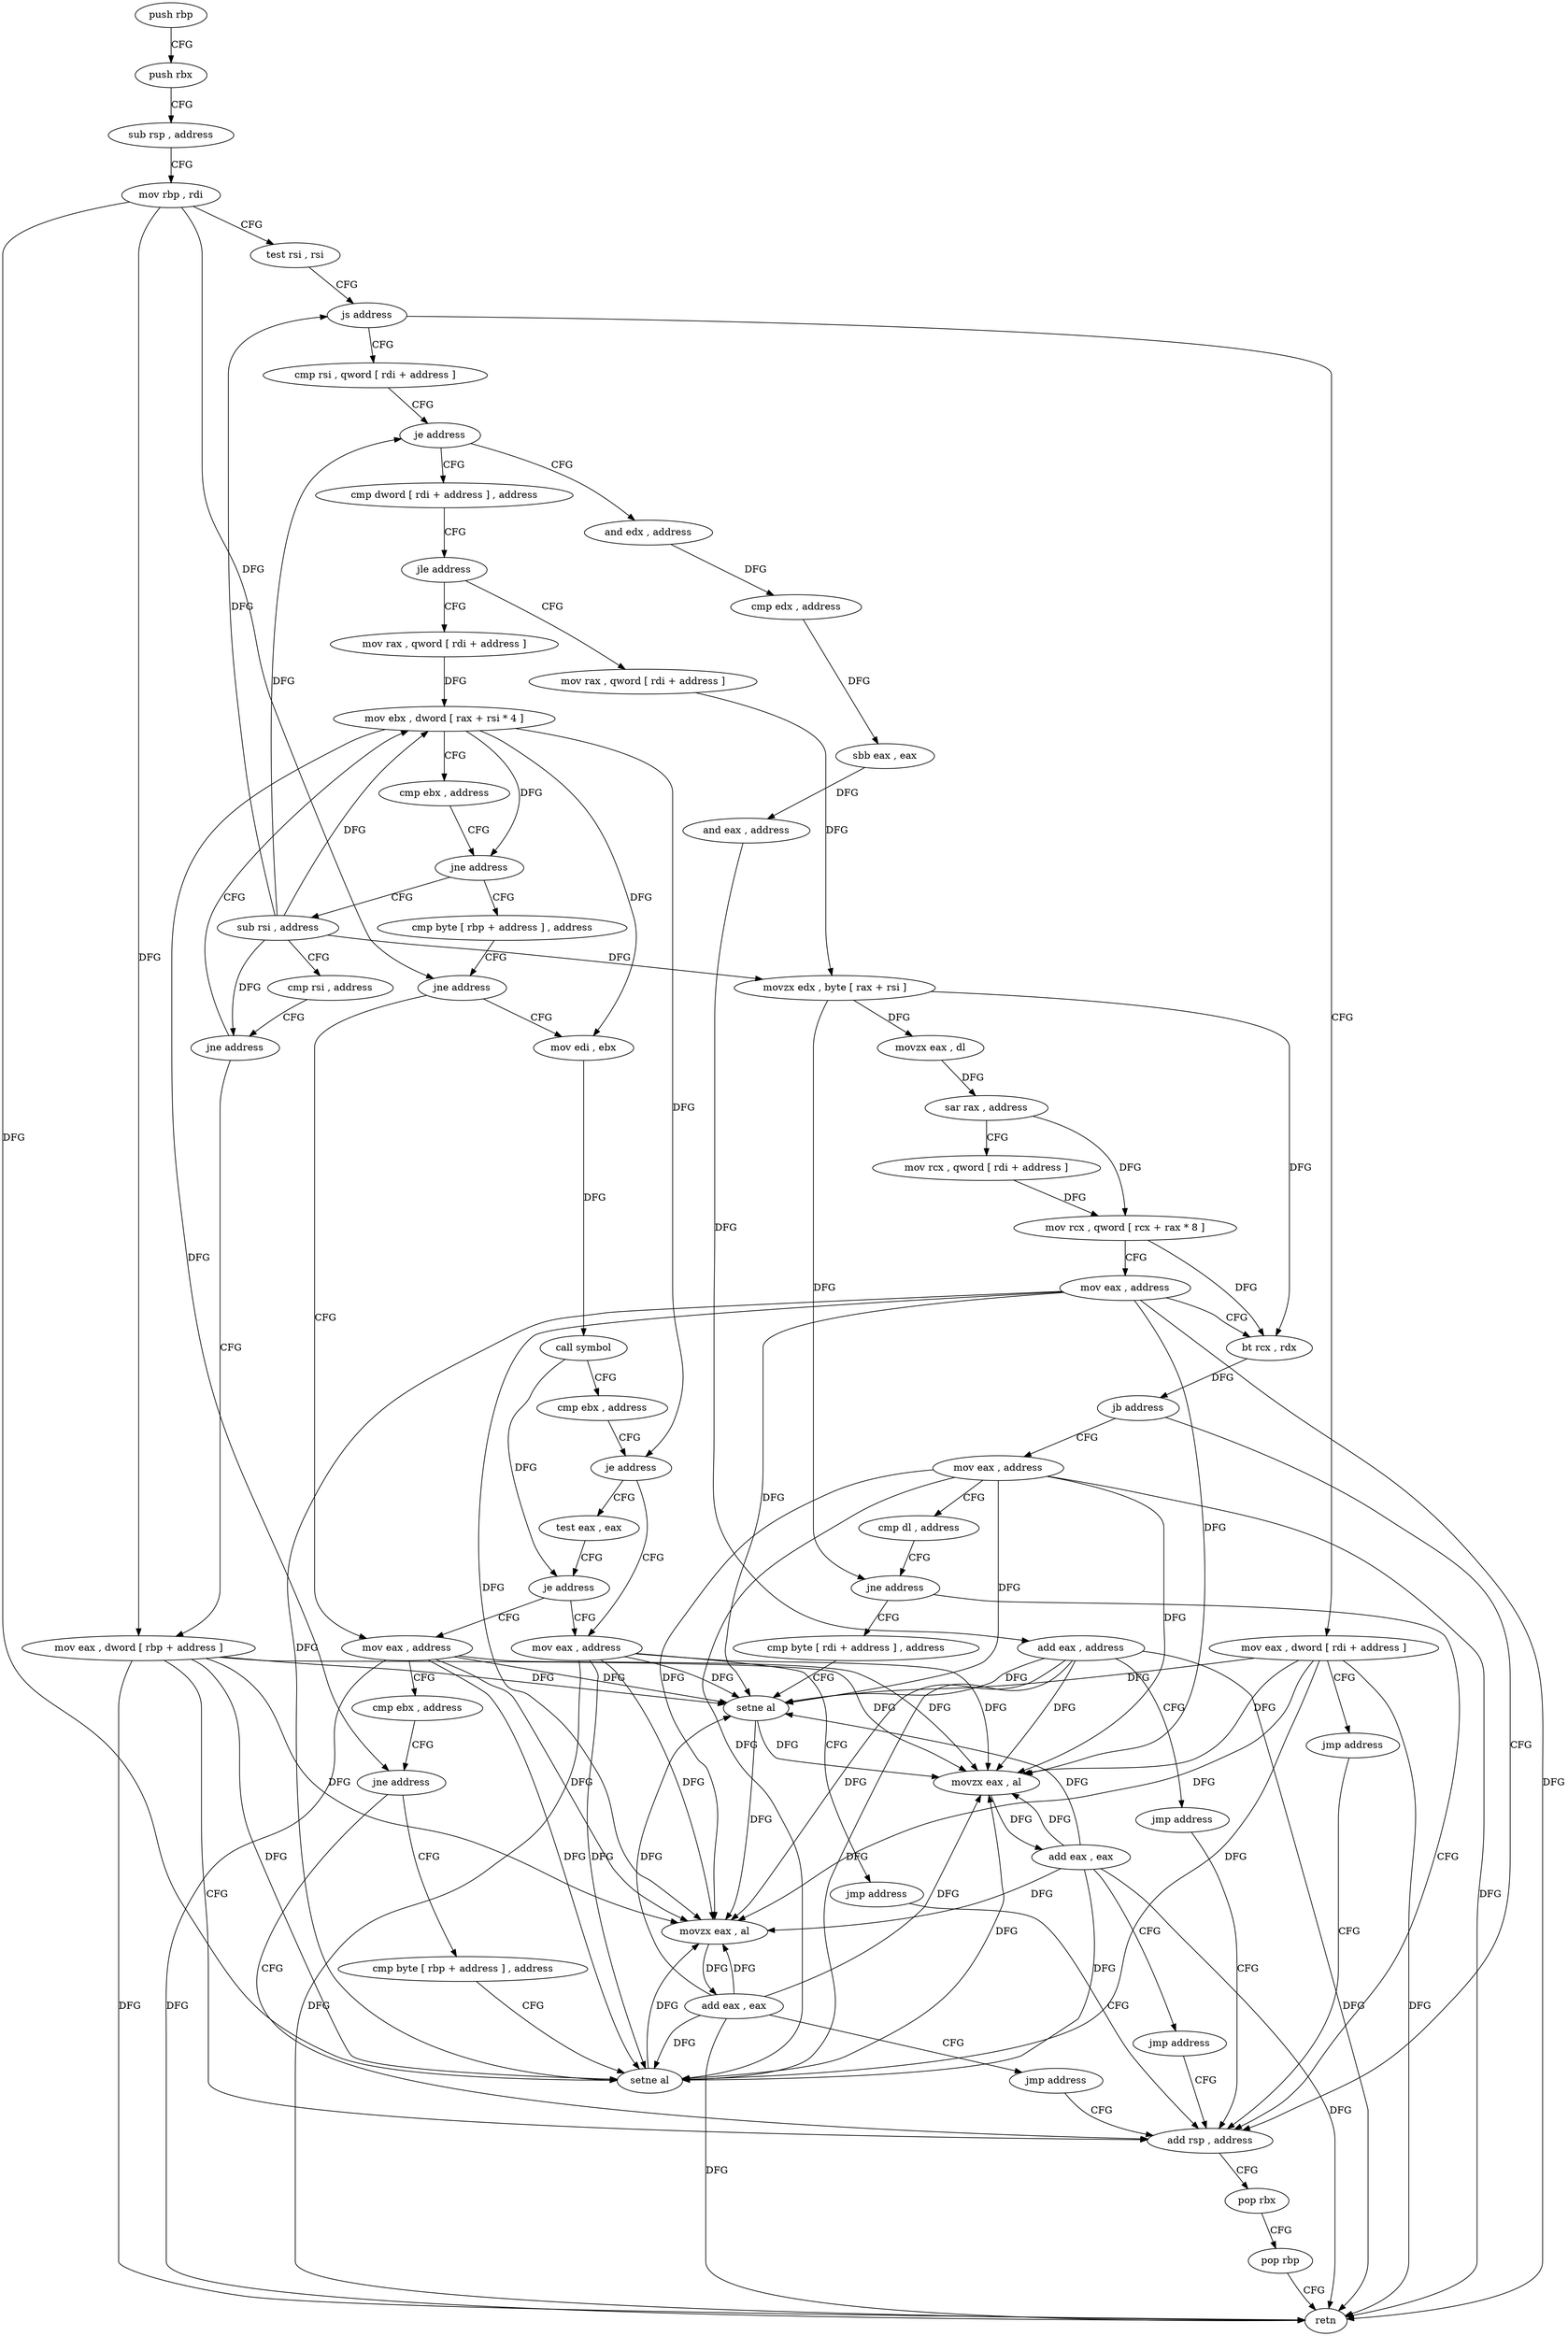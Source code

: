digraph "func" {
"4333121" [label = "push rbp" ]
"4333122" [label = "push rbx" ]
"4333123" [label = "sub rsp , address" ]
"4333127" [label = "mov rbp , rdi" ]
"4333130" [label = "test rsi , rsi" ]
"4333133" [label = "js address" ]
"4333182" [label = "mov eax , dword [ rdi + address ]" ]
"4333135" [label = "cmp rsi , qword [ rdi + address ]" ]
"4333185" [label = "jmp address" ]
"4333175" [label = "add rsp , address" ]
"4333139" [label = "je address" ]
"4333187" [label = "and edx , address" ]
"4333141" [label = "cmp dword [ rdi + address ] , address" ]
"4333179" [label = "pop rbx" ]
"4333180" [label = "pop rbp" ]
"4333181" [label = "retn" ]
"4333190" [label = "cmp edx , address" ]
"4333193" [label = "sbb eax , eax" ]
"4333195" [label = "and eax , address" ]
"4333198" [label = "add eax , address" ]
"4333201" [label = "jmp address" ]
"4333148" [label = "jle address" ]
"4333262" [label = "mov rax , qword [ rdi + address ]" ]
"4333150" [label = "mov rax , qword [ rdi + address ]" ]
"4333266" [label = "movzx edx , byte [ rax + rsi ]" ]
"4333270" [label = "movzx eax , dl" ]
"4333273" [label = "sar rax , address" ]
"4333277" [label = "mov rcx , qword [ rdi + address ]" ]
"4333284" [label = "mov rcx , qword [ rcx + rax * 8 ]" ]
"4333288" [label = "mov eax , address" ]
"4333293" [label = "bt rcx , rdx" ]
"4333297" [label = "jb address" ]
"4333299" [label = "mov eax , address" ]
"4333154" [label = "mov ebx , dword [ rax + rsi * 4 ]" ]
"4333304" [label = "cmp dl , address" ]
"4333307" [label = "jne address" ]
"4333313" [label = "cmp byte [ rdi + address ] , address" ]
"4333203" [label = "cmp byte [ rbp + address ] , address" ]
"4333210" [label = "jne address" ]
"4333239" [label = "mov edi , ebx" ]
"4333212" [label = "mov eax , address" ]
"4333162" [label = "sub rsi , address" ]
"4333166" [label = "cmp rsi , address" ]
"4333170" [label = "jne address" ]
"4333172" [label = "mov eax , dword [ rbp + address ]" ]
"4333320" [label = "setne al" ]
"4333323" [label = "movzx eax , al" ]
"4333326" [label = "add eax , eax" ]
"4333328" [label = "jmp address" ]
"4333241" [label = "call symbol" ]
"4333246" [label = "cmp ebx , address" ]
"4333249" [label = "je address" ]
"4333255" [label = "mov eax , address" ]
"4333251" [label = "test eax , eax" ]
"4333217" [label = "cmp ebx , address" ]
"4333220" [label = "jne address" ]
"4333222" [label = "cmp byte [ rbp + address ] , address" ]
"4333157" [label = "cmp ebx , address" ]
"4333160" [label = "jne address" ]
"4333260" [label = "jmp address" ]
"4333253" [label = "je address" ]
"4333229" [label = "setne al" ]
"4333232" [label = "movzx eax , al" ]
"4333235" [label = "add eax , eax" ]
"4333237" [label = "jmp address" ]
"4333121" -> "4333122" [ label = "CFG" ]
"4333122" -> "4333123" [ label = "CFG" ]
"4333123" -> "4333127" [ label = "CFG" ]
"4333127" -> "4333130" [ label = "CFG" ]
"4333127" -> "4333210" [ label = "DFG" ]
"4333127" -> "4333172" [ label = "DFG" ]
"4333127" -> "4333229" [ label = "DFG" ]
"4333130" -> "4333133" [ label = "CFG" ]
"4333133" -> "4333182" [ label = "CFG" ]
"4333133" -> "4333135" [ label = "CFG" ]
"4333182" -> "4333185" [ label = "CFG" ]
"4333182" -> "4333181" [ label = "DFG" ]
"4333182" -> "4333320" [ label = "DFG" ]
"4333182" -> "4333323" [ label = "DFG" ]
"4333182" -> "4333229" [ label = "DFG" ]
"4333182" -> "4333232" [ label = "DFG" ]
"4333135" -> "4333139" [ label = "CFG" ]
"4333185" -> "4333175" [ label = "CFG" ]
"4333175" -> "4333179" [ label = "CFG" ]
"4333139" -> "4333187" [ label = "CFG" ]
"4333139" -> "4333141" [ label = "CFG" ]
"4333187" -> "4333190" [ label = "DFG" ]
"4333141" -> "4333148" [ label = "CFG" ]
"4333179" -> "4333180" [ label = "CFG" ]
"4333180" -> "4333181" [ label = "CFG" ]
"4333190" -> "4333193" [ label = "DFG" ]
"4333193" -> "4333195" [ label = "DFG" ]
"4333195" -> "4333198" [ label = "DFG" ]
"4333198" -> "4333201" [ label = "CFG" ]
"4333198" -> "4333181" [ label = "DFG" ]
"4333198" -> "4333320" [ label = "DFG" ]
"4333198" -> "4333323" [ label = "DFG" ]
"4333198" -> "4333229" [ label = "DFG" ]
"4333198" -> "4333232" [ label = "DFG" ]
"4333201" -> "4333175" [ label = "CFG" ]
"4333148" -> "4333262" [ label = "CFG" ]
"4333148" -> "4333150" [ label = "CFG" ]
"4333262" -> "4333266" [ label = "DFG" ]
"4333150" -> "4333154" [ label = "DFG" ]
"4333266" -> "4333270" [ label = "DFG" ]
"4333266" -> "4333293" [ label = "DFG" ]
"4333266" -> "4333307" [ label = "DFG" ]
"4333270" -> "4333273" [ label = "DFG" ]
"4333273" -> "4333277" [ label = "CFG" ]
"4333273" -> "4333284" [ label = "DFG" ]
"4333277" -> "4333284" [ label = "DFG" ]
"4333284" -> "4333288" [ label = "CFG" ]
"4333284" -> "4333293" [ label = "DFG" ]
"4333288" -> "4333293" [ label = "CFG" ]
"4333288" -> "4333181" [ label = "DFG" ]
"4333288" -> "4333320" [ label = "DFG" ]
"4333288" -> "4333323" [ label = "DFG" ]
"4333288" -> "4333229" [ label = "DFG" ]
"4333288" -> "4333232" [ label = "DFG" ]
"4333293" -> "4333297" [ label = "DFG" ]
"4333297" -> "4333175" [ label = "CFG" ]
"4333297" -> "4333299" [ label = "CFG" ]
"4333299" -> "4333304" [ label = "CFG" ]
"4333299" -> "4333181" [ label = "DFG" ]
"4333299" -> "4333320" [ label = "DFG" ]
"4333299" -> "4333323" [ label = "DFG" ]
"4333299" -> "4333229" [ label = "DFG" ]
"4333299" -> "4333232" [ label = "DFG" ]
"4333154" -> "4333157" [ label = "CFG" ]
"4333154" -> "4333160" [ label = "DFG" ]
"4333154" -> "4333239" [ label = "DFG" ]
"4333154" -> "4333249" [ label = "DFG" ]
"4333154" -> "4333220" [ label = "DFG" ]
"4333304" -> "4333307" [ label = "CFG" ]
"4333307" -> "4333175" [ label = "CFG" ]
"4333307" -> "4333313" [ label = "CFG" ]
"4333313" -> "4333320" [ label = "CFG" ]
"4333203" -> "4333210" [ label = "CFG" ]
"4333210" -> "4333239" [ label = "CFG" ]
"4333210" -> "4333212" [ label = "CFG" ]
"4333239" -> "4333241" [ label = "DFG" ]
"4333212" -> "4333217" [ label = "CFG" ]
"4333212" -> "4333323" [ label = "DFG" ]
"4333212" -> "4333181" [ label = "DFG" ]
"4333212" -> "4333320" [ label = "DFG" ]
"4333212" -> "4333229" [ label = "DFG" ]
"4333212" -> "4333232" [ label = "DFG" ]
"4333162" -> "4333166" [ label = "CFG" ]
"4333162" -> "4333133" [ label = "DFG" ]
"4333162" -> "4333266" [ label = "DFG" ]
"4333162" -> "4333154" [ label = "DFG" ]
"4333162" -> "4333139" [ label = "DFG" ]
"4333162" -> "4333170" [ label = "DFG" ]
"4333166" -> "4333170" [ label = "CFG" ]
"4333170" -> "4333154" [ label = "CFG" ]
"4333170" -> "4333172" [ label = "CFG" ]
"4333172" -> "4333175" [ label = "CFG" ]
"4333172" -> "4333323" [ label = "DFG" ]
"4333172" -> "4333181" [ label = "DFG" ]
"4333172" -> "4333320" [ label = "DFG" ]
"4333172" -> "4333229" [ label = "DFG" ]
"4333172" -> "4333232" [ label = "DFG" ]
"4333320" -> "4333323" [ label = "DFG" ]
"4333320" -> "4333232" [ label = "DFG" ]
"4333323" -> "4333326" [ label = "DFG" ]
"4333326" -> "4333328" [ label = "CFG" ]
"4333326" -> "4333323" [ label = "DFG" ]
"4333326" -> "4333181" [ label = "DFG" ]
"4333326" -> "4333320" [ label = "DFG" ]
"4333326" -> "4333229" [ label = "DFG" ]
"4333326" -> "4333232" [ label = "DFG" ]
"4333328" -> "4333175" [ label = "CFG" ]
"4333241" -> "4333246" [ label = "CFG" ]
"4333241" -> "4333253" [ label = "DFG" ]
"4333246" -> "4333249" [ label = "CFG" ]
"4333249" -> "4333255" [ label = "CFG" ]
"4333249" -> "4333251" [ label = "CFG" ]
"4333255" -> "4333260" [ label = "CFG" ]
"4333255" -> "4333323" [ label = "DFG" ]
"4333255" -> "4333181" [ label = "DFG" ]
"4333255" -> "4333320" [ label = "DFG" ]
"4333255" -> "4333229" [ label = "DFG" ]
"4333255" -> "4333232" [ label = "DFG" ]
"4333251" -> "4333253" [ label = "CFG" ]
"4333217" -> "4333220" [ label = "CFG" ]
"4333220" -> "4333175" [ label = "CFG" ]
"4333220" -> "4333222" [ label = "CFG" ]
"4333222" -> "4333229" [ label = "CFG" ]
"4333157" -> "4333160" [ label = "CFG" ]
"4333160" -> "4333203" [ label = "CFG" ]
"4333160" -> "4333162" [ label = "CFG" ]
"4333260" -> "4333175" [ label = "CFG" ]
"4333253" -> "4333212" [ label = "CFG" ]
"4333253" -> "4333255" [ label = "CFG" ]
"4333229" -> "4333232" [ label = "DFG" ]
"4333229" -> "4333323" [ label = "DFG" ]
"4333232" -> "4333235" [ label = "DFG" ]
"4333235" -> "4333237" [ label = "CFG" ]
"4333235" -> "4333323" [ label = "DFG" ]
"4333235" -> "4333232" [ label = "DFG" ]
"4333235" -> "4333181" [ label = "DFG" ]
"4333235" -> "4333320" [ label = "DFG" ]
"4333235" -> "4333229" [ label = "DFG" ]
"4333237" -> "4333175" [ label = "CFG" ]
}

